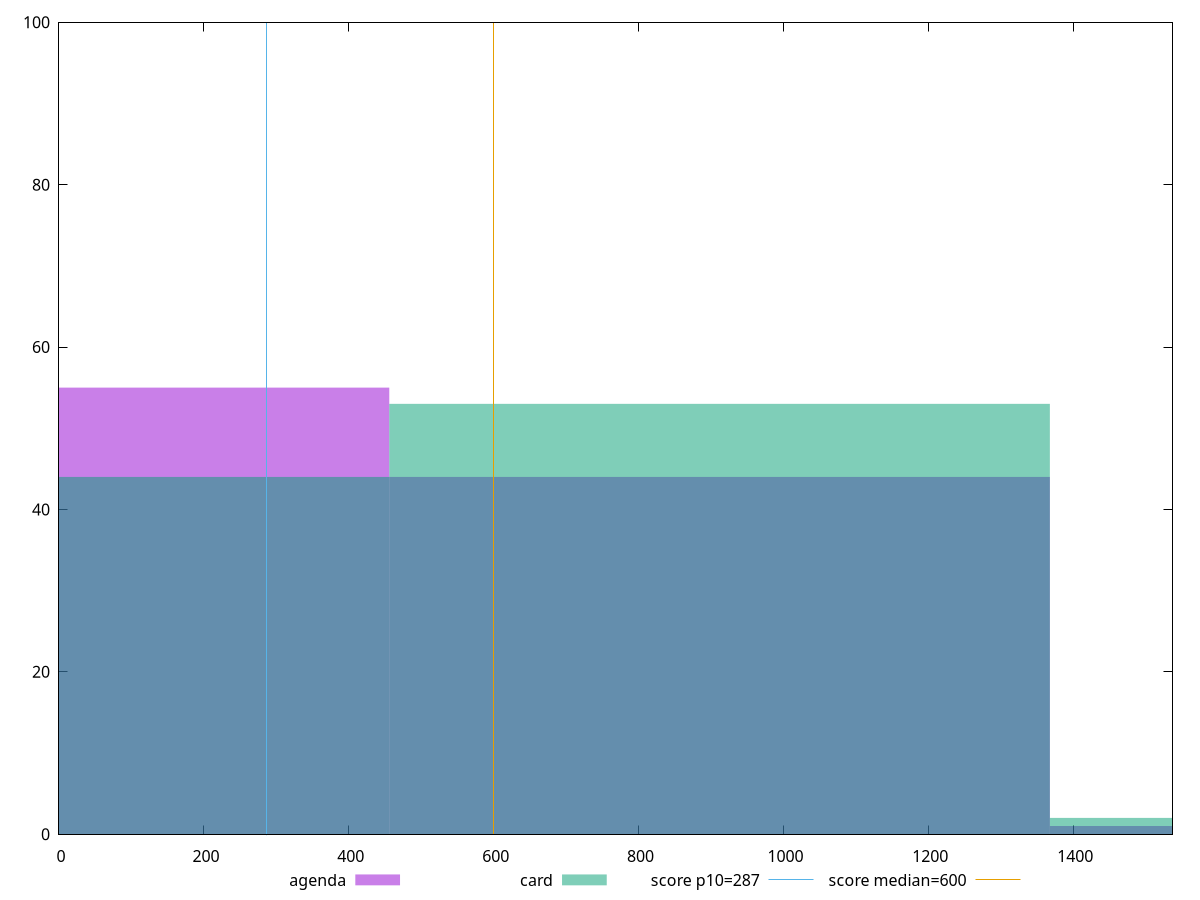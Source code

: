reset

$agenda <<EOF
911.8130838059258 44
0 55
1823.6261676118515 1
EOF

$card <<EOF
911.8130838059258 53
0 44
1823.6261676118515 2
EOF

set key outside below
set boxwidth 911.8130838059258
set xrange [0:1537]
set yrange [0:100]
set trange [0:100]
set style fill transparent solid 0.5 noborder

set parametric
set terminal svg size 640, 500 enhanced background rgb 'white'
set output "reports/report_00027_2021-02-24T12-40-31.850Z/total-blocking-time/comparison/histogram/1_vs_2.svg"

plot $agenda title "agenda" with boxes, \
     $card title "card" with boxes, \
     287,t title "score p10=287", \
     600,t title "score median=600"

reset

